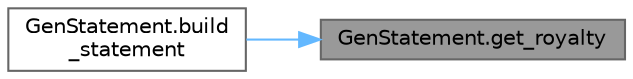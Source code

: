 digraph "GenStatement.get_royalty"
{
 // LATEX_PDF_SIZE
  bgcolor="transparent";
  edge [fontname=Helvetica,fontsize=10,labelfontname=Helvetica,labelfontsize=10];
  node [fontname=Helvetica,fontsize=10,shape=box,height=0.2,width=0.4];
  rankdir="RL";
  Node1 [id="Node000001",label="GenStatement.get_royalty",height=0.2,width=0.4,color="gray40", fillcolor="grey60", style="filled", fontcolor="black",tooltip=" "];
  Node1 -> Node2 [id="edge2_Node000001_Node000002",dir="back",color="steelblue1",style="solid",tooltip=" "];
  Node2 [id="Node000002",label="GenStatement.build\l_statement",height=0.2,width=0.4,color="grey40", fillcolor="white", style="filled",URL="$namespace_gen_statement.html#ac949b1e2f6ae268240679aedb6c2aefd",tooltip=" "];
}
